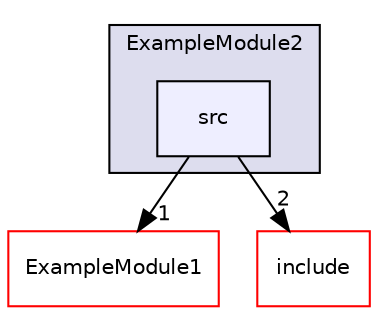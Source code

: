 digraph "/home/travis/build/AliceO2Group/AliceO2/Examples/ExampleModule2/src" {
  bgcolor=transparent;
  compound=true
  node [ fontsize="10", fontname="Helvetica"];
  edge [ labelfontsize="10", labelfontname="Helvetica"];
  subgraph clusterdir_b7d59637fa577edf9ee630d8dbfb5a1c {
    graph [ bgcolor="#ddddee", pencolor="black", label="ExampleModule2" fontname="Helvetica", fontsize="10", URL="dir_b7d59637fa577edf9ee630d8dbfb5a1c.html"]
  dir_b176fc7ab5567bb2c3c282a3f3e392d9 [shape=box, label="src", style="filled", fillcolor="#eeeeff", pencolor="black", URL="dir_b176fc7ab5567bb2c3c282a3f3e392d9.html"];
  }
  dir_4890e928c2bca9ee9d87e3c34bbc2ad4 [shape=box label="ExampleModule1" color="red" URL="dir_4890e928c2bca9ee9d87e3c34bbc2ad4.html"];
  dir_32a85253a3e0cfbdb6ecfc6f0a410214 [shape=box label="include" color="red" URL="dir_32a85253a3e0cfbdb6ecfc6f0a410214.html"];
  dir_b176fc7ab5567bb2c3c282a3f3e392d9->dir_4890e928c2bca9ee9d87e3c34bbc2ad4 [headlabel="1", labeldistance=1.5 headhref="dir_000399_000396.html"];
  dir_b176fc7ab5567bb2c3c282a3f3e392d9->dir_32a85253a3e0cfbdb6ecfc6f0a410214 [headlabel="2", labeldistance=1.5 headhref="dir_000399_000402.html"];
}
